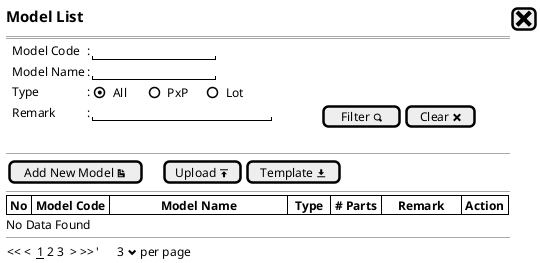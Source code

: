 @startsalt
{
  <size:15><b>Model List |[<size:25><&x>]|*
  ==
  {
    .|Model Code        |: |"               "|*
    .|Model Name        |: |"               "|*
    .|Type              |: {(X)All      |()PxP     |   ()Lot  }*
    .|Remark            |: |"                      "|              |[Filter <&magnifying-glass>]| [Clear <&x>]|*
  }
  .
  --
  {
  [Add New Model <&document>]|.|.|.|[Upload <&data-transfer-upload>]| [Template <&data-transfer-download>]|* 
  }
  --
  {#
   | <b>No | <b>Model Code |                <b>Model Name                |  <b>Type  | <b># Parts |<b>     Remark     |<b> Action |*|*|*
  }
  No Data Found
  --
  {
  << <  __1__ 2 3  > >>  |'      3 <&chevron-bottom> per page |*
  }

}
@endsalt
